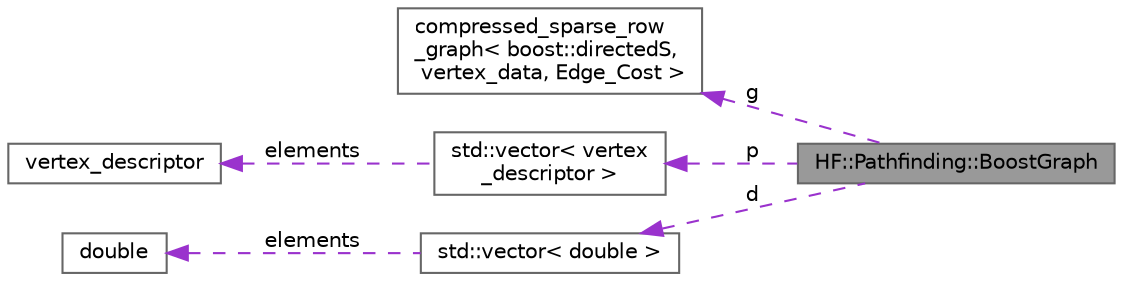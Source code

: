 digraph "HF::Pathfinding::BoostGraph"
{
 // LATEX_PDF_SIZE
  bgcolor="transparent";
  edge [fontname=Helvetica,fontsize=10,labelfontname=Helvetica,labelfontsize=10];
  node [fontname=Helvetica,fontsize=10,shape=box,height=0.2,width=0.4];
  rankdir="LR";
  Node1 [label="HF::Pathfinding::BoostGraph",height=0.2,width=0.4,color="gray40", fillcolor="grey60", style="filled", fontcolor="black",tooltip="A graph usable with the BoostGraphLibrary."];
  Node2 -> Node1 [dir="back",color="darkorchid3",style="dashed",label=" g" ];
  Node2 [label="compressed_sparse_row\l_graph\< boost::directedS,\l vertex_data, Edge_Cost \>",height=0.2,width=0.4,color="gray40", fillcolor="white", style="filled",tooltip=" "];
  Node3 -> Node1 [dir="back",color="darkorchid3",style="dashed",label=" p" ];
  Node3 [label="std::vector\< vertex\l_descriptor \>",height=0.2,width=0.4,color="gray40", fillcolor="white", style="filled",tooltip=" "];
  Node4 -> Node3 [dir="back",color="darkorchid3",style="dashed",label=" elements" ];
  Node4 [label="vertex_descriptor",height=0.2,width=0.4,color="gray40", fillcolor="white", style="filled",tooltip=" "];
  Node5 -> Node1 [dir="back",color="darkorchid3",style="dashed",label=" d" ];
  Node5 [label="std::vector\< double \>",height=0.2,width=0.4,color="gray40", fillcolor="white", style="filled",tooltip=" "];
  Node6 -> Node5 [dir="back",color="darkorchid3",style="dashed",label=" elements" ];
  Node6 [label="double",height=0.2,width=0.4,color="gray40", fillcolor="white", style="filled",URL="$a00001.html#a02139",tooltip=" "];
}
